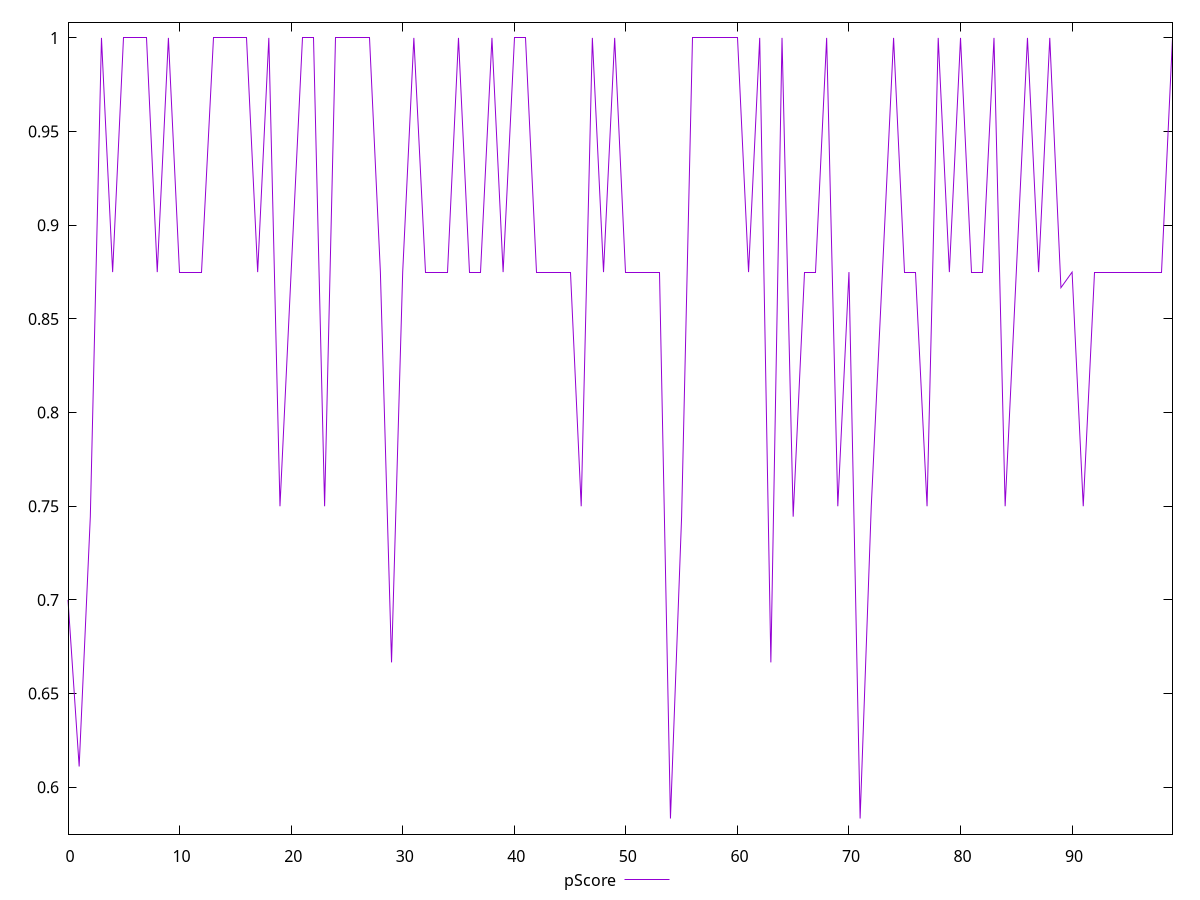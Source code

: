 reset

$pScore <<EOF
0 0.7
1 0.6111111111111112
2 0.7444444444444445
3 1
4 0.875
5 1
6 1
7 1
8 0.875
9 1
10 0.875
11 0.875
12 0.875
13 1
14 1
15 1
16 1
17 0.875
18 1
19 0.75
20 0.875
21 1
22 1
23 0.75
24 1
25 1
26 1
27 1
28 0.875
29 0.6666666666666666
30 0.875
31 1
32 0.875
33 0.875
34 0.875
35 1
36 0.875
37 0.875
38 1
39 0.875
40 1
41 1
42 0.875
43 0.875
44 0.875
45 0.875
46 0.75
47 1
48 0.875
49 1
50 0.875
51 0.875
52 0.875
53 0.875
54 0.5833333333333334
55 0.7444444444444445
56 1
57 1
58 1
59 1
60 1
61 0.875
62 1
63 0.6666666666666666
64 1
65 0.7444444444444445
66 0.875
67 0.875
68 1
69 0.75
70 0.875
71 0.5833333333333334
72 0.75
73 0.875
74 1
75 0.875
76 0.875
77 0.75
78 1
79 0.875
80 1
81 0.875
82 0.875
83 1
84 0.75
85 0.875
86 1
87 0.875
88 1
89 0.8666666666666667
90 0.875
91 0.75
92 0.875
93 0.875
94 0.875
95 0.875
96 0.875
97 0.875
98 0.875
99 1
EOF

set key outside below
set xrange [0:99]
set yrange [0.5750000000000001:1.0083333333333333]
set trange [0.5750000000000001:1.0083333333333333]
set terminal svg size 640, 500 enhanced background rgb 'white'
set output "report_00017_2021-02-10T15-08-03.406Z/uses-http2/samples/pages+cached+noadtech/pScore/values.svg"

plot $pScore title "pScore" with line

reset
